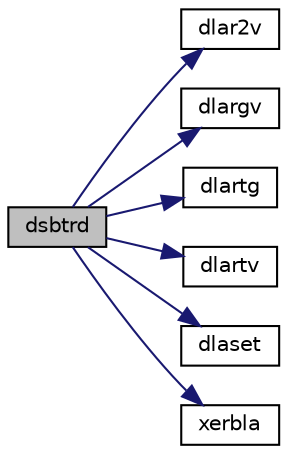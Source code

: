 digraph "dsbtrd"
{
 // LATEX_PDF_SIZE
  edge [fontname="Helvetica",fontsize="10",labelfontname="Helvetica",labelfontsize="10"];
  node [fontname="Helvetica",fontsize="10",shape=record];
  rankdir="LR";
  Node1 [label="dsbtrd",height=0.2,width=0.4,color="black", fillcolor="grey75", style="filled", fontcolor="black",tooltip="DSBTRD"];
  Node1 -> Node2 [color="midnightblue",fontsize="10",style="solid",fontname="Helvetica"];
  Node2 [label="dlar2v",height=0.2,width=0.4,color="black", fillcolor="white", style="filled",URL="$dlar2v_8f.html#ae1b81ff82ec4fad649a7703143c22f63",tooltip="DLAR2V applies a vector of plane rotations with real cosines and real sines from both sides to a sequ..."];
  Node1 -> Node3 [color="midnightblue",fontsize="10",style="solid",fontname="Helvetica"];
  Node3 [label="dlargv",height=0.2,width=0.4,color="black", fillcolor="white", style="filled",URL="$dlargv_8f.html#ae577e9789fe58c91e173f8babd10f2a4",tooltip="DLARGV generates a vector of plane rotations with real cosines and real sines."];
  Node1 -> Node4 [color="midnightblue",fontsize="10",style="solid",fontname="Helvetica"];
  Node4 [label="dlartg",height=0.2,width=0.4,color="black", fillcolor="white", style="filled",URL="$dlartg_8f90.html#a86f8f877eaea0386cdc2c3c175d9ea88",tooltip="DLARTG generates a plane rotation with real cosine and real sine."];
  Node1 -> Node5 [color="midnightblue",fontsize="10",style="solid",fontname="Helvetica"];
  Node5 [label="dlartv",height=0.2,width=0.4,color="black", fillcolor="white", style="filled",URL="$dlartv_8f.html#a3d1a5bbad7b3d2bfaa82bef2bbff5ed1",tooltip="DLARTV applies a vector of plane rotations with real cosines and real sines to the elements of a pair..."];
  Node1 -> Node6 [color="midnightblue",fontsize="10",style="solid",fontname="Helvetica"];
  Node6 [label="dlaset",height=0.2,width=0.4,color="black", fillcolor="white", style="filled",URL="$dlaset_8f.html#a89e332374c7cd87e5db54bfe21550bc3",tooltip="DLASET initializes the off-diagonal elements and the diagonal elements of a matrix to given values."];
  Node1 -> Node7 [color="midnightblue",fontsize="10",style="solid",fontname="Helvetica"];
  Node7 [label="xerbla",height=0.2,width=0.4,color="black", fillcolor="white", style="filled",URL="$xerbla_8f.html#a377ee61015baf8dea7770b3a404b1c07",tooltip="XERBLA"];
}
